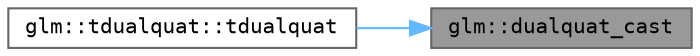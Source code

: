 digraph "glm::dualquat_cast"
{
 // LATEX_PDF_SIZE
  bgcolor="transparent";
  edge [fontname=Terminal,fontsize=10,labelfontname=Helvetica,labelfontsize=10];
  node [fontname=Terminal,fontsize=10,shape=box,height=0.2,width=0.4];
  rankdir="RL";
  Node1 [label="glm::dualquat_cast",height=0.2,width=0.4,color="gray40", fillcolor="grey60", style="filled", fontcolor="black",tooltip=" "];
  Node1 -> Node2 [dir="back",color="steelblue1",style="solid"];
  Node2 [label="glm::tdualquat::tdualquat",height=0.2,width=0.4,color="grey40", fillcolor="white", style="filled",URL="$structglm_1_1tdualquat.html#a778d8e41f36aab01c85b6bcdbfb1ce85",tooltip=" "];
}
